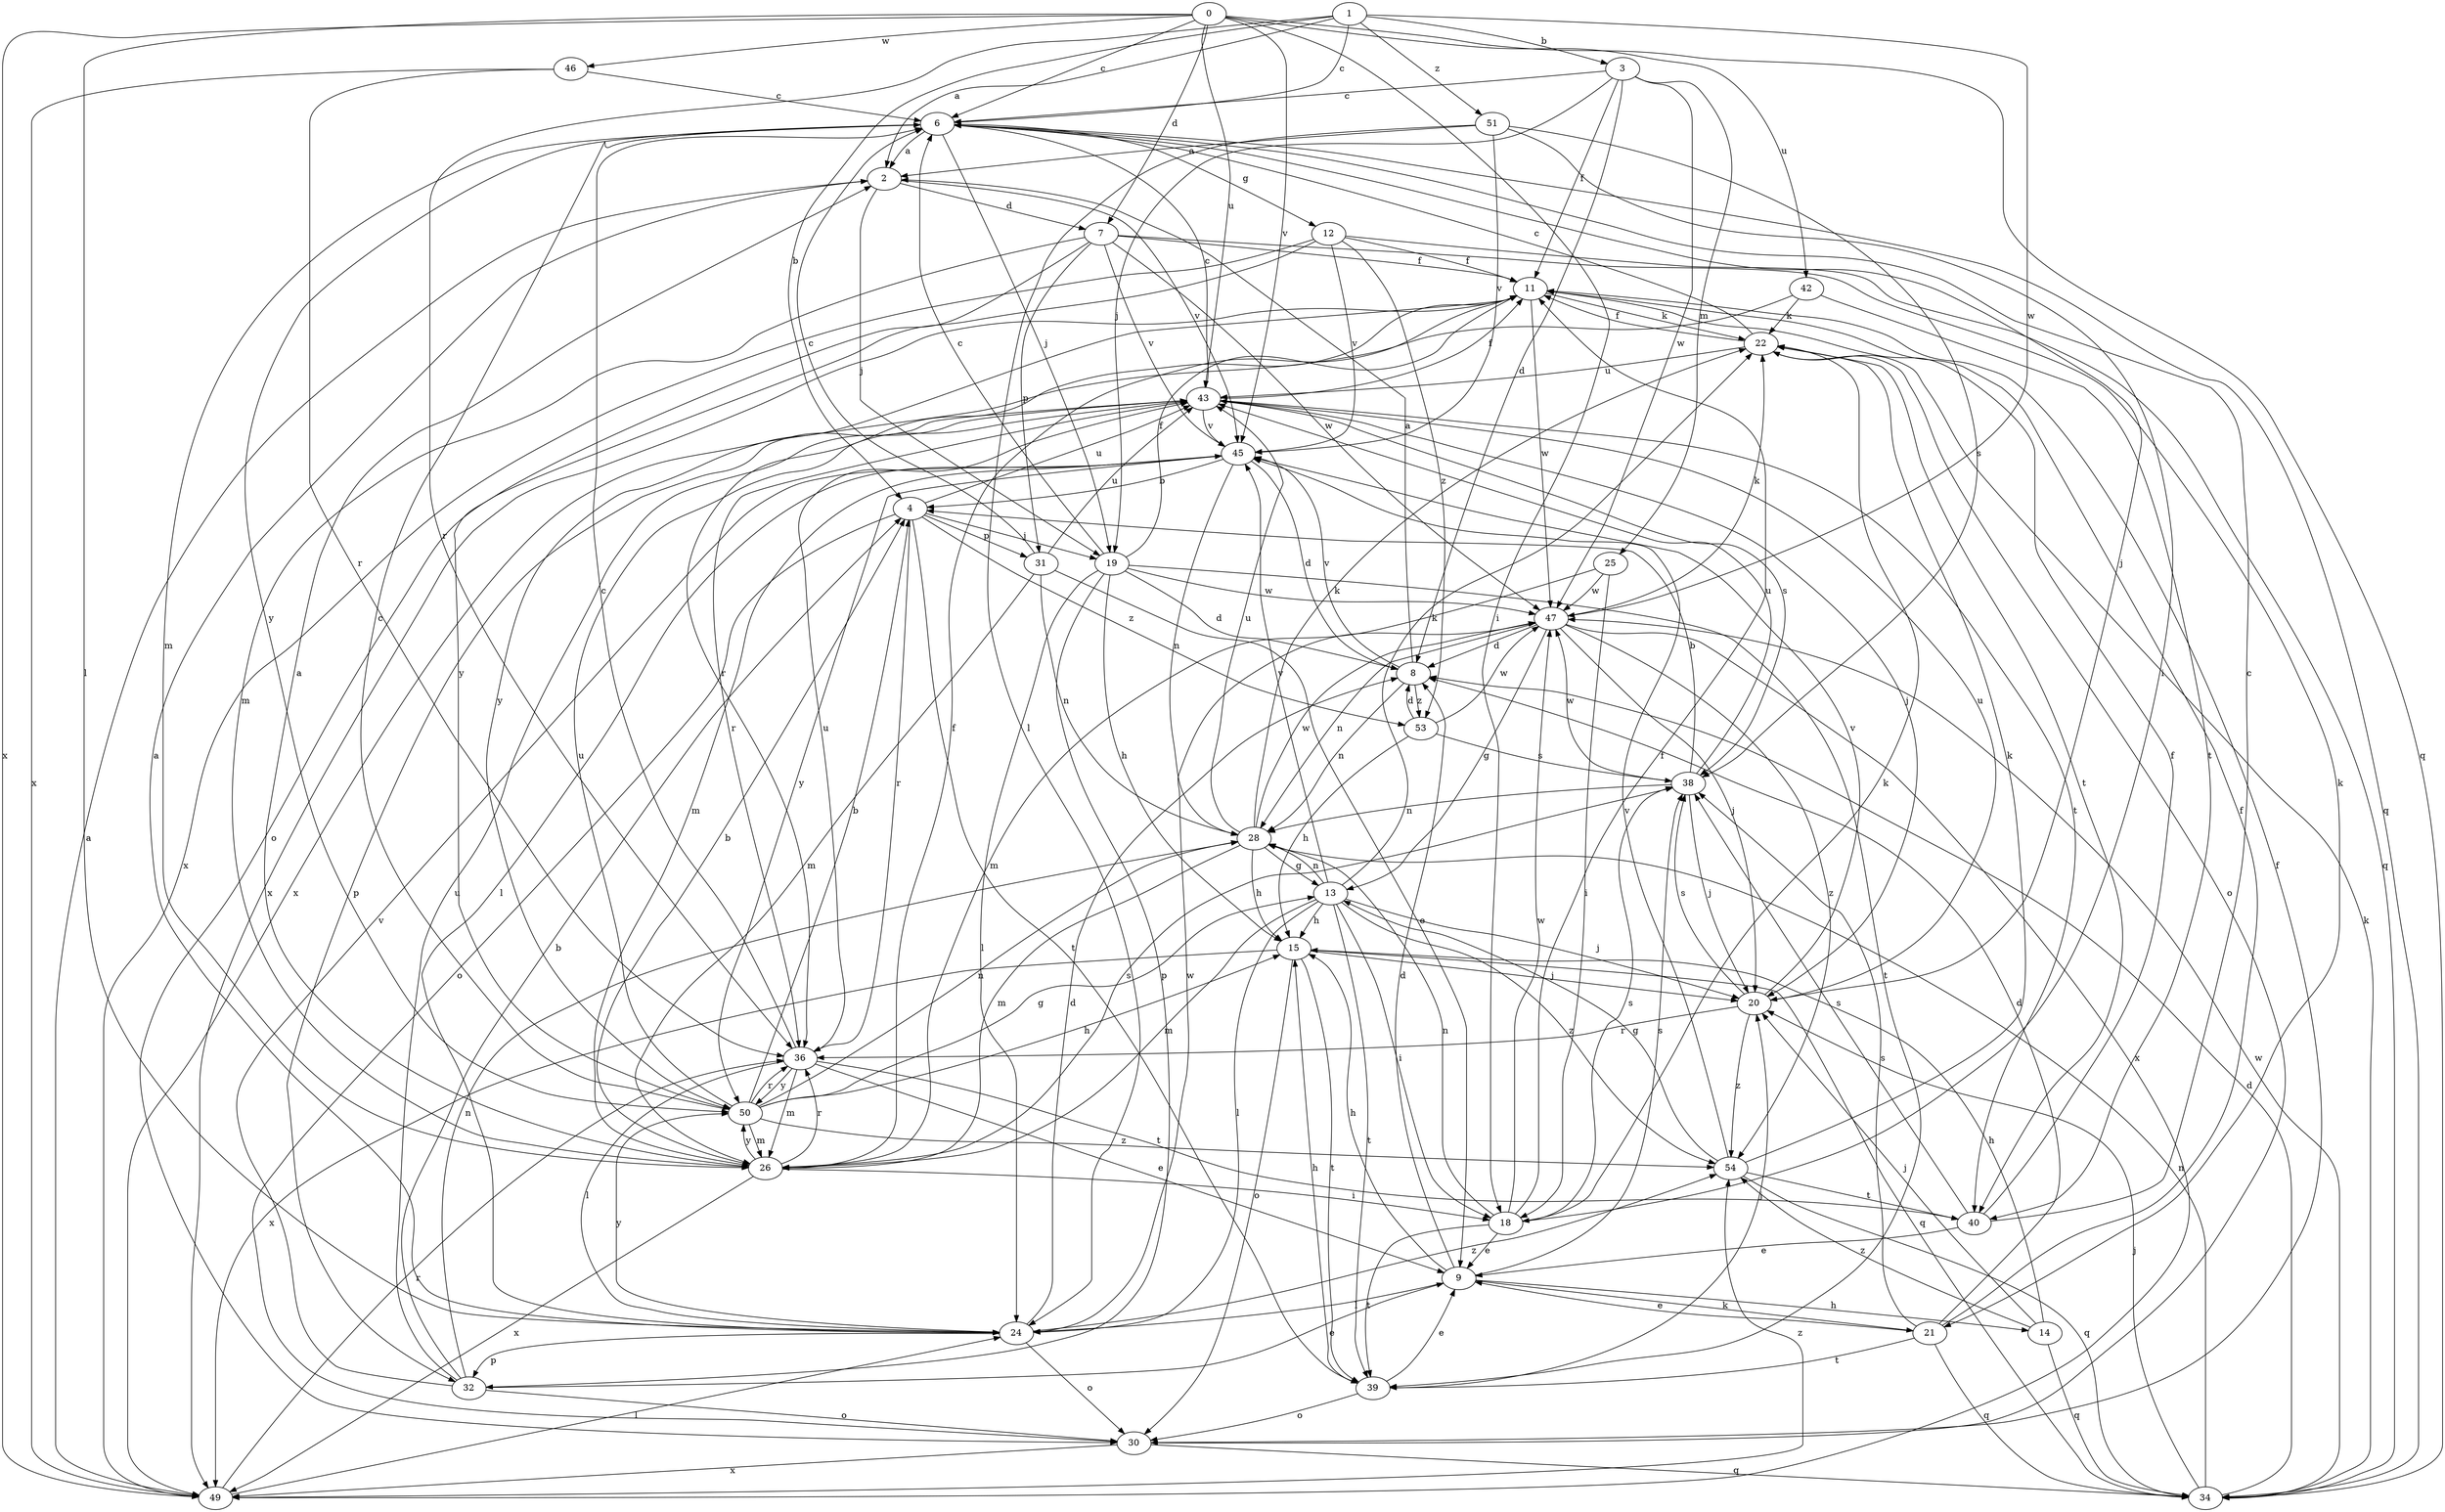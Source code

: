 strict digraph  {
0;
1;
2;
3;
4;
6;
7;
8;
9;
11;
12;
13;
14;
15;
18;
19;
20;
21;
22;
24;
25;
26;
28;
30;
31;
32;
34;
36;
38;
39;
40;
42;
43;
45;
46;
47;
49;
50;
51;
53;
54;
0 -> 6  [label=c];
0 -> 7  [label=d];
0 -> 18  [label=i];
0 -> 24  [label=l];
0 -> 34  [label=q];
0 -> 42  [label=u];
0 -> 43  [label=u];
0 -> 45  [label=v];
0 -> 46  [label=w];
0 -> 49  [label=x];
1 -> 2  [label=a];
1 -> 3  [label=b];
1 -> 4  [label=b];
1 -> 6  [label=c];
1 -> 36  [label=r];
1 -> 47  [label=w];
1 -> 51  [label=z];
2 -> 7  [label=d];
2 -> 19  [label=j];
2 -> 45  [label=v];
3 -> 6  [label=c];
3 -> 8  [label=d];
3 -> 11  [label=f];
3 -> 19  [label=j];
3 -> 25  [label=m];
3 -> 47  [label=w];
4 -> 19  [label=j];
4 -> 30  [label=o];
4 -> 31  [label=p];
4 -> 36  [label=r];
4 -> 39  [label=t];
4 -> 43  [label=u];
4 -> 53  [label=z];
6 -> 2  [label=a];
6 -> 12  [label=g];
6 -> 19  [label=j];
6 -> 20  [label=j];
6 -> 26  [label=m];
6 -> 34  [label=q];
6 -> 50  [label=y];
7 -> 11  [label=f];
7 -> 21  [label=k];
7 -> 26  [label=m];
7 -> 31  [label=p];
7 -> 45  [label=v];
7 -> 47  [label=w];
7 -> 50  [label=y];
8 -> 2  [label=a];
8 -> 28  [label=n];
8 -> 45  [label=v];
8 -> 53  [label=z];
9 -> 8  [label=d];
9 -> 14  [label=h];
9 -> 15  [label=h];
9 -> 21  [label=k];
9 -> 24  [label=l];
9 -> 38  [label=s];
11 -> 22  [label=k];
11 -> 36  [label=r];
11 -> 47  [label=w];
11 -> 49  [label=x];
11 -> 50  [label=y];
12 -> 11  [label=f];
12 -> 30  [label=o];
12 -> 34  [label=q];
12 -> 45  [label=v];
12 -> 49  [label=x];
12 -> 53  [label=z];
13 -> 15  [label=h];
13 -> 18  [label=i];
13 -> 20  [label=j];
13 -> 22  [label=k];
13 -> 24  [label=l];
13 -> 26  [label=m];
13 -> 28  [label=n];
13 -> 39  [label=t];
13 -> 45  [label=v];
13 -> 54  [label=z];
14 -> 15  [label=h];
14 -> 20  [label=j];
14 -> 34  [label=q];
14 -> 54  [label=z];
15 -> 20  [label=j];
15 -> 30  [label=o];
15 -> 34  [label=q];
15 -> 39  [label=t];
15 -> 49  [label=x];
18 -> 9  [label=e];
18 -> 11  [label=f];
18 -> 22  [label=k];
18 -> 28  [label=n];
18 -> 38  [label=s];
18 -> 39  [label=t];
18 -> 47  [label=w];
19 -> 6  [label=c];
19 -> 8  [label=d];
19 -> 11  [label=f];
19 -> 15  [label=h];
19 -> 24  [label=l];
19 -> 32  [label=p];
19 -> 39  [label=t];
19 -> 47  [label=w];
20 -> 36  [label=r];
20 -> 38  [label=s];
20 -> 43  [label=u];
20 -> 45  [label=v];
20 -> 54  [label=z];
21 -> 8  [label=d];
21 -> 9  [label=e];
21 -> 11  [label=f];
21 -> 34  [label=q];
21 -> 38  [label=s];
21 -> 39  [label=t];
22 -> 6  [label=c];
22 -> 11  [label=f];
22 -> 30  [label=o];
22 -> 40  [label=t];
22 -> 43  [label=u];
24 -> 2  [label=a];
24 -> 8  [label=d];
24 -> 30  [label=o];
24 -> 32  [label=p];
24 -> 47  [label=w];
24 -> 50  [label=y];
24 -> 54  [label=z];
25 -> 18  [label=i];
25 -> 26  [label=m];
25 -> 47  [label=w];
26 -> 2  [label=a];
26 -> 4  [label=b];
26 -> 11  [label=f];
26 -> 18  [label=i];
26 -> 36  [label=r];
26 -> 38  [label=s];
26 -> 49  [label=x];
26 -> 50  [label=y];
28 -> 13  [label=g];
28 -> 15  [label=h];
28 -> 22  [label=k];
28 -> 26  [label=m];
28 -> 43  [label=u];
28 -> 47  [label=w];
30 -> 11  [label=f];
30 -> 34  [label=q];
30 -> 49  [label=x];
31 -> 6  [label=c];
31 -> 9  [label=e];
31 -> 26  [label=m];
31 -> 28  [label=n];
31 -> 43  [label=u];
32 -> 4  [label=b];
32 -> 9  [label=e];
32 -> 28  [label=n];
32 -> 30  [label=o];
32 -> 43  [label=u];
32 -> 45  [label=v];
34 -> 8  [label=d];
34 -> 20  [label=j];
34 -> 22  [label=k];
34 -> 28  [label=n];
34 -> 47  [label=w];
36 -> 6  [label=c];
36 -> 9  [label=e];
36 -> 24  [label=l];
36 -> 26  [label=m];
36 -> 40  [label=t];
36 -> 43  [label=u];
36 -> 50  [label=y];
38 -> 4  [label=b];
38 -> 20  [label=j];
38 -> 28  [label=n];
38 -> 43  [label=u];
38 -> 47  [label=w];
39 -> 9  [label=e];
39 -> 15  [label=h];
39 -> 20  [label=j];
39 -> 30  [label=o];
40 -> 6  [label=c];
40 -> 9  [label=e];
40 -> 11  [label=f];
40 -> 38  [label=s];
42 -> 22  [label=k];
42 -> 40  [label=t];
42 -> 49  [label=x];
43 -> 6  [label=c];
43 -> 11  [label=f];
43 -> 20  [label=j];
43 -> 32  [label=p];
43 -> 36  [label=r];
43 -> 38  [label=s];
43 -> 40  [label=t];
43 -> 45  [label=v];
45 -> 4  [label=b];
45 -> 8  [label=d];
45 -> 24  [label=l];
45 -> 26  [label=m];
45 -> 28  [label=n];
45 -> 50  [label=y];
46 -> 6  [label=c];
46 -> 36  [label=r];
46 -> 49  [label=x];
47 -> 8  [label=d];
47 -> 13  [label=g];
47 -> 20  [label=j];
47 -> 22  [label=k];
47 -> 28  [label=n];
47 -> 49  [label=x];
47 -> 54  [label=z];
49 -> 2  [label=a];
49 -> 24  [label=l];
49 -> 36  [label=r];
49 -> 54  [label=z];
50 -> 4  [label=b];
50 -> 6  [label=c];
50 -> 13  [label=g];
50 -> 15  [label=h];
50 -> 26  [label=m];
50 -> 28  [label=n];
50 -> 36  [label=r];
50 -> 43  [label=u];
50 -> 54  [label=z];
51 -> 2  [label=a];
51 -> 18  [label=i];
51 -> 24  [label=l];
51 -> 38  [label=s];
51 -> 45  [label=v];
53 -> 8  [label=d];
53 -> 15  [label=h];
53 -> 38  [label=s];
53 -> 47  [label=w];
54 -> 13  [label=g];
54 -> 22  [label=k];
54 -> 34  [label=q];
54 -> 40  [label=t];
54 -> 45  [label=v];
}
